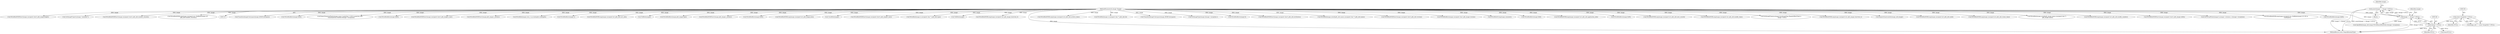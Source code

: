 digraph "0_ImageMagick_424d40ebfcde48bb872eba75179d3d73704fdf1f_0@API" {
"1000144" [label="(Call,assert(image != (Image *) NULL))"];
"1000145" [label="(Call,image != (Image *) NULL)"];
"1000112" [label="(MethodParameterIn,Image *image)"];
"1000147" [label="(Call,(Image *) NULL)"];
"1000135" [label="(Call,(const ImageInfo *) NULL)"];
"1000189" [label="(Call,TransformImageColorspace(image,sRGBColorspace))"];
"1001066" [label="(Call,WriteBlobByte(image,0x40))"];
"1000775" [label="(Call,ExportQuantumPixels(image,(const CacheView *) NULL,quantum_info,\n      GrayQuantum,scanline,&image->exception))"];
"1000173" [label="(Call,OpenBlob(image_info,image,WriteBinaryBlobMode,&image->exception))"];
"1001033" [label="(Call,WriteBlobByte(image,0x80))"];
"1001142" [label="(Call,WriteBlobMSBShort(image,(unsigned short) pdb_image.y_last))"];
"1001160" [label="(Call,WriteBlobMSBShort(image,pdb_image.x_anchor))"];
"1001192" [label="(Call,WriteBlob(image,(size_t) (q-runlength),runlength))"];
"1001081" [label="(Call,WriteBlobByte(image,1))"];
"1000423" [label="(Call,WriteBlobMSBLong(image,(unsigned int) pdb_info.sort_info))"];
"1001055" [label="(Call,TellBlob(image))"];
"1001108" [label="(Call,WriteBlobByte(image,pdb_image.type))"];
"1000113" [label="(Block,)"];
"1001167" [label="(Call,WriteBlobMSBShort(image,pdb_image.y_anchor))"];
"1001023" [label="(Call,WriteBlobByte(image,0x40))"];
"1000137" [label="(Identifier,NULL)"];
"1001124" [label="(Call,WriteBlobMSBLong(image,(unsigned int) pdb_image.note))"];
"1001219" [label="(Call,CloseBlob(image))"];
"1001133" [label="(Call,WriteBlobMSBShort(image,(unsigned short) pdb_image.x_last))"];
"1000432" [label="(Call,WriteBlob(image,4,(unsigned char *) pdb_info.type))"];
"1001014" [label="(Call,TellBlob(image))"];
"1001223" [label="(MethodReturn,static MagickBooleanType)"];
"1001151" [label="(Call,WriteBlobMSBLong(image,(unsigned int) pdb_image.reserved_2))"];
"1000153" [label="(Identifier,image)"];
"1000396" [label="(Call,WriteBlobMSBLong(image,(unsigned int) pdb_info.archive_time))"];
"1000442" [label="(Call,WriteBlob(image,4,(unsigned char *) pdb_info.id))"];
"1000698" [label="(Call,TransformImageColorspace(image,sRGBColorspace))"];
"1000200" [label="(Call,GetImageType(image,&image->exception ))"];
"1001038" [label="(Call,WriteBlobByte(image,0))"];
"1000273" [label="(Call,time(NULL))"];
"1000133" [label="(Call,image_info != (const ImageInfo *) NULL)"];
"1000360" [label="(Call,WriteBlobMSBShort(image,(unsigned short) pdb_info.attributes))"];
"1000347" [label="(Call,WriteBlob(image,sizeof(pdb_info.name),(unsigned char *) pdb_info.name))"];
"1000369" [label="(Call,WriteBlobMSBShort(image,(unsigned short) pdb_info.version))"];
"1001099" [label="(Call,WriteBlobByte(image,(unsigned char) pdb_image.version))"];
"1001214" [label="(Call,WriteBlobString(image,comment))"];
"1001071" [label="(Call,WriteBlobByte(image,0x6f))"];
"1000149" [label="(Identifier,NULL)"];
"1000414" [label="(Call,WriteBlobMSBLong(image,(unsigned int) pdb_info.application_info))"];
"1001028" [label="(Call,WriteBlobByte(image,0x6f))"];
"1000461" [label="(Call,WriteBlobMSBLong(image,(unsigned int) pdb_info.next_record))"];
"1000146" [label="(Identifier,image)"];
"1000387" [label="(Call,WriteBlobMSBLong(image,(unsigned int) pdb_info.modify_time))"];
"1000970" [label="(Call,SetImageProgress(image,SaveImageTag,(MagickOffsetType) y,\n      image->rows))"];
"1000147" [label="(Call,(Image *) NULL)"];
"1001115" [label="(Call,WriteBlobMSBLong(image,(unsigned int) pdb_image.reserved_1))"];
"1000144" [label="(Call,assert(image != (Image *) NULL))"];
"1000703" [label="(Call,AcquireQuantumInfo(image_info,image))"];
"1000452" [label="(Call,WriteBlobMSBLong(image,(unsigned int) pdb_info.seed))"];
"1000112" [label="(MethodParameterIn,Image *image)"];
"1000378" [label="(Call,WriteBlobMSBLong(image,(unsigned int) pdb_info.create_time))"];
"1001086" [label="(Call,WriteBlob(image,sizeof(pdb_image.name),(unsigned char *)\n    pdb_image.name))"];
"1000405" [label="(Call,WriteBlobMSBLong(image,(unsigned int) pdb_info.modify_number))"];
"1001174" [label="(Call,WriteBlobMSBShort(image,(unsigned short) pdb_image.width))"];
"1000135" [label="(Call,(const ImageInfo *) NULL)"];
"1000754" [label="(Call,GetVirtualPixels(image,0,y,image->columns,1,&image->exception))"];
"1001050" [label="(Call,WriteBlobMSBLong(image,(unsigned int) (TellBlob(image)+8+58+q-\n        runlength)))"];
"1000145" [label="(Call,image != (Image *) NULL)"];
"1001076" [label="(Call,WriteBlobByte(image,0x80))"];
"1001183" [label="(Call,WriteBlobMSBShort(image,(unsigned short) pdb_image.height))"];
"1000330" [label="(Call,GetImageProperty(image,\"comment\"))"];
"1000470" [label="(Call,WriteBlobMSBShort(image,(unsigned short) pdb_info.number_records))"];
"1001009" [label="(Call,WriteBlobMSBLong(image,(unsigned int) (TellBlob(image)+8*\n    pdb_info.number_records)))"];
"1000144" -> "1000113"  [label="AST: "];
"1000144" -> "1000145"  [label="CFG: "];
"1000145" -> "1000144"  [label="AST: "];
"1000153" -> "1000144"  [label="CFG: "];
"1000144" -> "1001223"  [label="DDG: assert(image != (Image *) NULL)"];
"1000144" -> "1001223"  [label="DDG: image != (Image *) NULL"];
"1000145" -> "1000144"  [label="DDG: image"];
"1000145" -> "1000144"  [label="DDG: (Image *) NULL"];
"1000145" -> "1000147"  [label="CFG: "];
"1000146" -> "1000145"  [label="AST: "];
"1000147" -> "1000145"  [label="AST: "];
"1000145" -> "1001223"  [label="DDG: (Image *) NULL"];
"1000112" -> "1000145"  [label="DDG: image"];
"1000147" -> "1000145"  [label="DDG: NULL"];
"1000145" -> "1000173"  [label="DDG: image"];
"1000112" -> "1000110"  [label="AST: "];
"1000112" -> "1001223"  [label="DDG: image"];
"1000112" -> "1000173"  [label="DDG: image"];
"1000112" -> "1000189"  [label="DDG: image"];
"1000112" -> "1000200"  [label="DDG: image"];
"1000112" -> "1000330"  [label="DDG: image"];
"1000112" -> "1000347"  [label="DDG: image"];
"1000112" -> "1000360"  [label="DDG: image"];
"1000112" -> "1000369"  [label="DDG: image"];
"1000112" -> "1000378"  [label="DDG: image"];
"1000112" -> "1000387"  [label="DDG: image"];
"1000112" -> "1000396"  [label="DDG: image"];
"1000112" -> "1000405"  [label="DDG: image"];
"1000112" -> "1000414"  [label="DDG: image"];
"1000112" -> "1000423"  [label="DDG: image"];
"1000112" -> "1000432"  [label="DDG: image"];
"1000112" -> "1000442"  [label="DDG: image"];
"1000112" -> "1000452"  [label="DDG: image"];
"1000112" -> "1000461"  [label="DDG: image"];
"1000112" -> "1000470"  [label="DDG: image"];
"1000112" -> "1000698"  [label="DDG: image"];
"1000112" -> "1000703"  [label="DDG: image"];
"1000112" -> "1000754"  [label="DDG: image"];
"1000112" -> "1000775"  [label="DDG: image"];
"1000112" -> "1000970"  [label="DDG: image"];
"1000112" -> "1001009"  [label="DDG: image"];
"1000112" -> "1001014"  [label="DDG: image"];
"1000112" -> "1001023"  [label="DDG: image"];
"1000112" -> "1001028"  [label="DDG: image"];
"1000112" -> "1001033"  [label="DDG: image"];
"1000112" -> "1001038"  [label="DDG: image"];
"1000112" -> "1001050"  [label="DDG: image"];
"1000112" -> "1001055"  [label="DDG: image"];
"1000112" -> "1001066"  [label="DDG: image"];
"1000112" -> "1001071"  [label="DDG: image"];
"1000112" -> "1001076"  [label="DDG: image"];
"1000112" -> "1001081"  [label="DDG: image"];
"1000112" -> "1001086"  [label="DDG: image"];
"1000112" -> "1001099"  [label="DDG: image"];
"1000112" -> "1001108"  [label="DDG: image"];
"1000112" -> "1001115"  [label="DDG: image"];
"1000112" -> "1001124"  [label="DDG: image"];
"1000112" -> "1001133"  [label="DDG: image"];
"1000112" -> "1001142"  [label="DDG: image"];
"1000112" -> "1001151"  [label="DDG: image"];
"1000112" -> "1001160"  [label="DDG: image"];
"1000112" -> "1001167"  [label="DDG: image"];
"1000112" -> "1001174"  [label="DDG: image"];
"1000112" -> "1001183"  [label="DDG: image"];
"1000112" -> "1001192"  [label="DDG: image"];
"1000112" -> "1001214"  [label="DDG: image"];
"1000112" -> "1001219"  [label="DDG: image"];
"1000147" -> "1000149"  [label="CFG: "];
"1000148" -> "1000147"  [label="AST: "];
"1000149" -> "1000147"  [label="AST: "];
"1000147" -> "1001223"  [label="DDG: NULL"];
"1000135" -> "1000147"  [label="DDG: NULL"];
"1000147" -> "1000273"  [label="DDG: NULL"];
"1000135" -> "1000133"  [label="AST: "];
"1000135" -> "1000137"  [label="CFG: "];
"1000136" -> "1000135"  [label="AST: "];
"1000137" -> "1000135"  [label="AST: "];
"1000133" -> "1000135"  [label="CFG: "];
"1000135" -> "1000133"  [label="DDG: NULL"];
}
